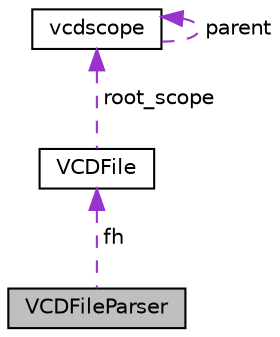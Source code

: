 digraph "VCDFileParser"
{
 // INTERACTIVE_SVG=YES
 // LATEX_PDF_SIZE
  edge [fontname="Helvetica",fontsize="10",labelfontname="Helvetica",labelfontsize="10"];
  node [fontname="Helvetica",fontsize="10",shape=record];
  Node1 [label="VCDFileParser",height=0.2,width=0.4,color="black", fillcolor="grey75", style="filled", fontcolor="black",tooltip="Class for parsing files containing CSP notation."];
  Node2 -> Node1 [dir="back",color="darkorchid3",fontsize="10",style="dashed",label=" fh" ,fontname="Helvetica"];
  Node2 [label="VCDFile",height=0.2,width=0.4,color="black", fillcolor="white", style="filled",URL="$classVCDFile.html",tooltip="Top level object to represent a single VCD file."];
  Node3 -> Node2 [dir="back",color="darkorchid3",fontsize="10",style="dashed",label=" root_scope" ,fontname="Helvetica"];
  Node3 [label="vcdscope",height=0.2,width=0.4,color="black", fillcolor="white", style="filled",URL="$structvcdscope.html",tooltip="Represents a scope type, scope name pair and all of it's child signals."];
  Node3 -> Node3 [dir="back",color="darkorchid3",fontsize="10",style="dashed",label=" parent" ,fontname="Helvetica"];
}
